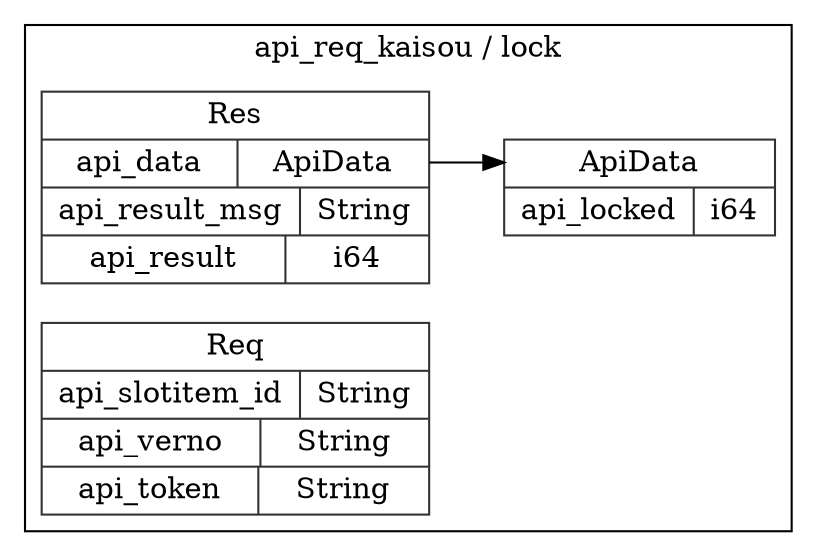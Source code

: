digraph {
  rankdir=LR;
  subgraph cluster_0 {
    label="api_req_kaisou / lock";
    node [style="filled", color=white, style="solid", color=gray20];
    api_req_kaisou__lock__Res [label="<Res> Res  | { api_data | <api_data> ApiData } | { api_result_msg | <api_result_msg> String } | { api_result | <api_result> i64 }", shape=record];
    api_req_kaisou__lock__ApiData;
    api_req_kaisou__lock__Res:api_data:e -> api_req_kaisou__lock__ApiData:ApiData:w;
    api_req_kaisou__lock__ApiData [label="<ApiData> ApiData  | { api_locked | <api_locked> i64 }", shape=record];
    api_req_kaisou__lock__Req [label="<Req> Req  | { api_slotitem_id | <api_slotitem_id> String } | { api_verno | <api_verno> String } | { api_token | <api_token> String }", shape=record];
  }
}
